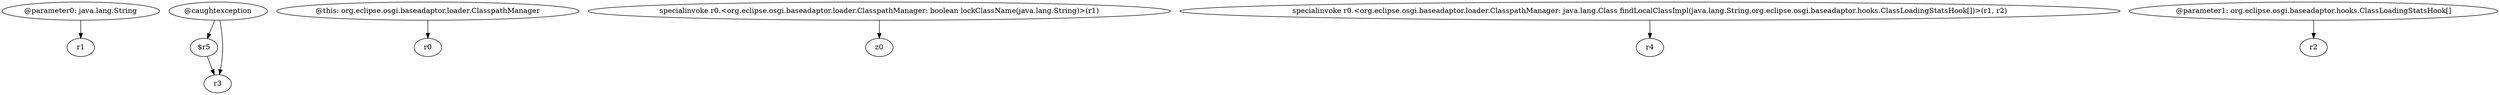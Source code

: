 digraph g {
0[label="@parameter0: java.lang.String"]
1[label="r1"]
0->1[label=""]
2[label="$r5"]
3[label="r3"]
2->3[label=""]
4[label="@this: org.eclipse.osgi.baseadaptor.loader.ClasspathManager"]
5[label="r0"]
4->5[label=""]
6[label="@caughtexception"]
6->3[label=""]
6->2[label=""]
7[label="specialinvoke r0.<org.eclipse.osgi.baseadaptor.loader.ClasspathManager: boolean lockClassName(java.lang.String)>(r1)"]
8[label="z0"]
7->8[label=""]
9[label="specialinvoke r0.<org.eclipse.osgi.baseadaptor.loader.ClasspathManager: java.lang.Class findLocalClassImpl(java.lang.String,org.eclipse.osgi.baseadaptor.hooks.ClassLoadingStatsHook[])>(r1, r2)"]
10[label="r4"]
9->10[label=""]
11[label="@parameter1: org.eclipse.osgi.baseadaptor.hooks.ClassLoadingStatsHook[]"]
12[label="r2"]
11->12[label=""]
}